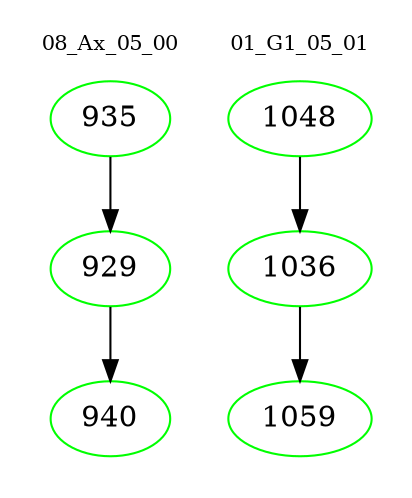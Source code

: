 digraph{
subgraph cluster_0 {
color = white
label = "08_Ax_05_00";
fontsize=10;
T0_935 [label="935", color="green"]
T0_935 -> T0_929 [color="black"]
T0_929 [label="929", color="green"]
T0_929 -> T0_940 [color="black"]
T0_940 [label="940", color="green"]
}
subgraph cluster_1 {
color = white
label = "01_G1_05_01";
fontsize=10;
T1_1048 [label="1048", color="green"]
T1_1048 -> T1_1036 [color="black"]
T1_1036 [label="1036", color="green"]
T1_1036 -> T1_1059 [color="black"]
T1_1059 [label="1059", color="green"]
}
}
